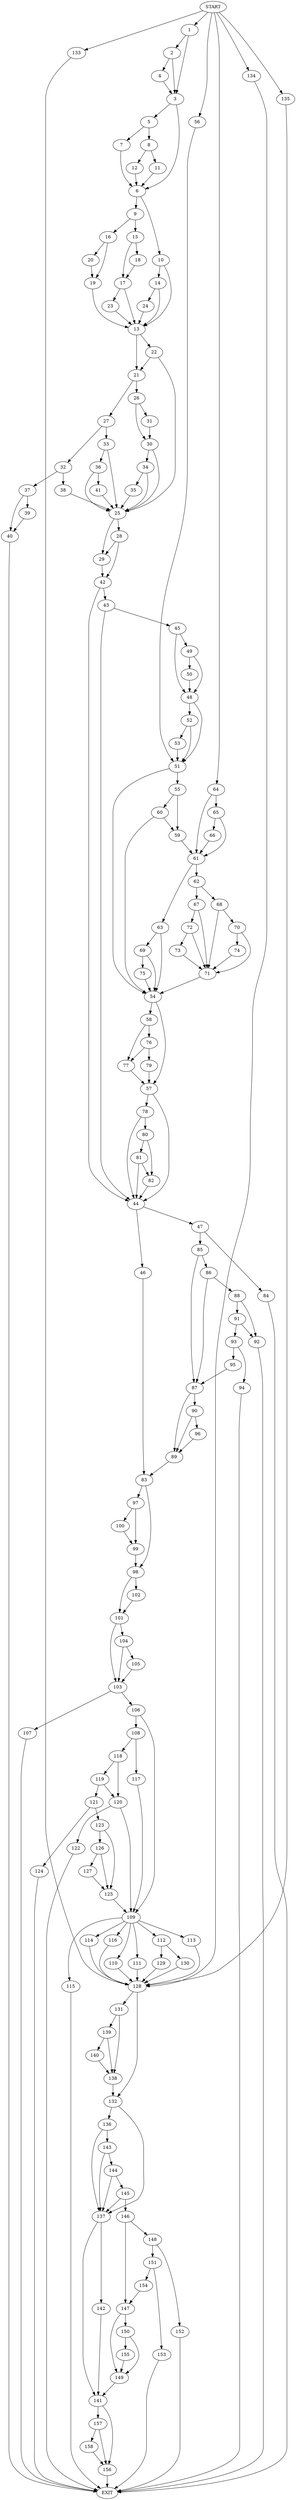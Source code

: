 digraph {
0 [label="START"]
159 [label="EXIT"]
0 -> 1
1 -> 2
1 -> 3
2 -> 3
2 -> 4
3 -> 5
3 -> 6
4 -> 3
5 -> 7
5 -> 8
6 -> 9
6 -> 10
7 -> 6
8 -> 11
8 -> 12
12 -> 6
11 -> 6
10 -> 13
10 -> 14
9 -> 15
9 -> 16
15 -> 17
15 -> 18
16 -> 19
16 -> 20
20 -> 19
19 -> 13
13 -> 21
13 -> 22
18 -> 17
17 -> 13
17 -> 23
23 -> 13
14 -> 13
14 -> 24
24 -> 13
22 -> 21
22 -> 25
21 -> 26
21 -> 27
25 -> 28
25 -> 29
26 -> 30
26 -> 31
27 -> 32
27 -> 33
30 -> 34
30 -> 25
31 -> 30
34 -> 35
34 -> 25
35 -> 25
33 -> 36
33 -> 25
32 -> 37
32 -> 38
38 -> 25
37 -> 39
37 -> 40
39 -> 40
40 -> 159
36 -> 41
36 -> 25
41 -> 25
28 -> 29
28 -> 42
29 -> 42
42 -> 43
42 -> 44
43 -> 45
43 -> 44
44 -> 46
44 -> 47
45 -> 48
45 -> 49
49 -> 48
49 -> 50
48 -> 51
48 -> 52
50 -> 48
52 -> 51
52 -> 53
51 -> 54
51 -> 55
53 -> 51
0 -> 56
56 -> 51
54 -> 57
54 -> 58
55 -> 59
55 -> 60
59 -> 61
60 -> 59
60 -> 54
61 -> 62
61 -> 63
0 -> 64
64 -> 61
64 -> 65
65 -> 61
65 -> 66
66 -> 61
62 -> 67
62 -> 68
63 -> 69
63 -> 54
68 -> 70
68 -> 71
67 -> 72
67 -> 71
71 -> 54
72 -> 73
72 -> 71
73 -> 71
70 -> 71
70 -> 74
74 -> 71
69 -> 54
69 -> 75
75 -> 54
58 -> 76
58 -> 77
57 -> 78
57 -> 44
77 -> 57
76 -> 77
76 -> 79
79 -> 57
78 -> 44
78 -> 80
80 -> 81
80 -> 82
82 -> 44
81 -> 82
81 -> 44
46 -> 83
47 -> 84
47 -> 85
85 -> 86
85 -> 87
84 -> 159
86 -> 88
86 -> 87
87 -> 89
87 -> 90
88 -> 91
88 -> 92
91 -> 93
91 -> 92
92 -> 159
93 -> 94
93 -> 95
94 -> 159
95 -> 87
90 -> 89
90 -> 96
89 -> 83
96 -> 89
83 -> 97
83 -> 98
97 -> 99
97 -> 100
98 -> 101
98 -> 102
100 -> 99
99 -> 98
102 -> 101
101 -> 103
101 -> 104
104 -> 105
104 -> 103
103 -> 106
103 -> 107
105 -> 103
107 -> 159
106 -> 108
106 -> 109
109 -> 110
109 -> 111
109 -> 112
109 -> 113
109 -> 114
109 -> 115
109 -> 116
108 -> 117
108 -> 118
117 -> 109
118 -> 119
118 -> 120
119 -> 120
119 -> 121
120 -> 109
120 -> 122
121 -> 123
121 -> 124
124 -> 159
123 -> 125
123 -> 126
125 -> 109
126 -> 125
126 -> 127
127 -> 125
122 -> 159
111 -> 128
112 -> 129
112 -> 130
110 -> 128
114 -> 128
113 -> 128
115 -> 159
116 -> 128
128 -> 131
128 -> 132
129 -> 128
130 -> 128
0 -> 133
133 -> 128
0 -> 134
134 -> 128
0 -> 135
135 -> 128
132 -> 136
132 -> 137
131 -> 138
131 -> 139
138 -> 132
139 -> 138
139 -> 140
140 -> 138
137 -> 141
137 -> 142
136 -> 143
136 -> 137
143 -> 137
143 -> 144
144 -> 145
144 -> 137
145 -> 137
145 -> 146
146 -> 147
146 -> 148
147 -> 149
147 -> 150
148 -> 151
148 -> 152
152 -> 159
151 -> 153
151 -> 154
154 -> 147
153 -> 159
149 -> 141
150 -> 149
150 -> 155
155 -> 149
141 -> 156
141 -> 157
142 -> 141
156 -> 159
157 -> 158
157 -> 156
158 -> 156
}
